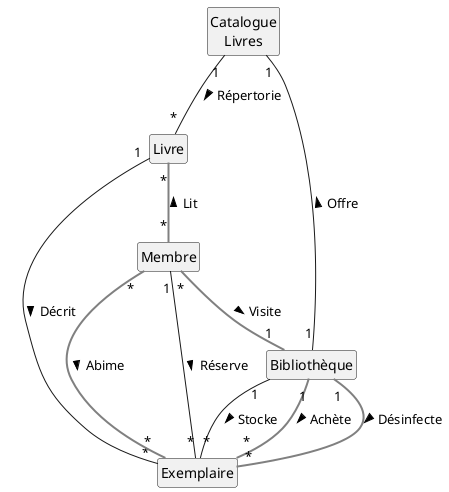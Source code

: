 @startuml AssociationsJustifications
skinparam style strictuml
hide empty members
class "Catalogue\nLivres" as CatalogueLivres
Livre "*" -[#gray,bold]- "*" Membre : < Lit
Livre "1" -- "*" Exemplaire : Décrit >
Bibliothèque "1" -- "1" CatalogueLivres : Offre >
CatalogueLivres "1" -- "*" Livre : Répertorie >
Bibliothèque "1" -- "*" Exemplaire : Stocke > 
Membre "*" -[#gray,bold]- "1" Bibliothèque : Visite >
Membre "*" -[#gray,bold]- "*" Exemplaire : Abime >
Bibliothèque "1" -[#gray,bold]- "*" Exemplaire : Achète >
Bibliothèque "1" -[#gray,bold]- "*" Exemplaire : Désinfecte >
Membre "1" -- "*" Exemplaire : Réserve >
@enduml

@startuml JustifiedAssociations
skinparam style strictuml
hide empty members
class "Catalogue\nLivres" as CatalogueLivres
'Livre "*" -[#gray,bold]- "*" Membre : < Lit
Livre "1" -- "*" Exemplaire : Décrit >
Bibliothèque "1" -- "1" CatalogueLivres : Offre >
CatalogueLivres "1" -- "*" Livre : Répertorie >
Bibliothèque "1" -- "*" Exemplaire : Stocke > 
'Membre "*" -[#gray,bold]- "1" Bibliothèque : Visite >
'Membre "*" -[#gray,bold]- "*" Exemplaire : Abime >
'Bibliothèque "1" -[#gray,bold]- "*" Exemplaire : Achète >
'Bibliothèque "1" -[#gray,bold]- "*" Exemplaire : Désinfecte >
Membre "1" -- "*" Exemplaire : Réserve >
Bibliothèque "1" -- "*" Membre : Offre-service-à >
@enduml
